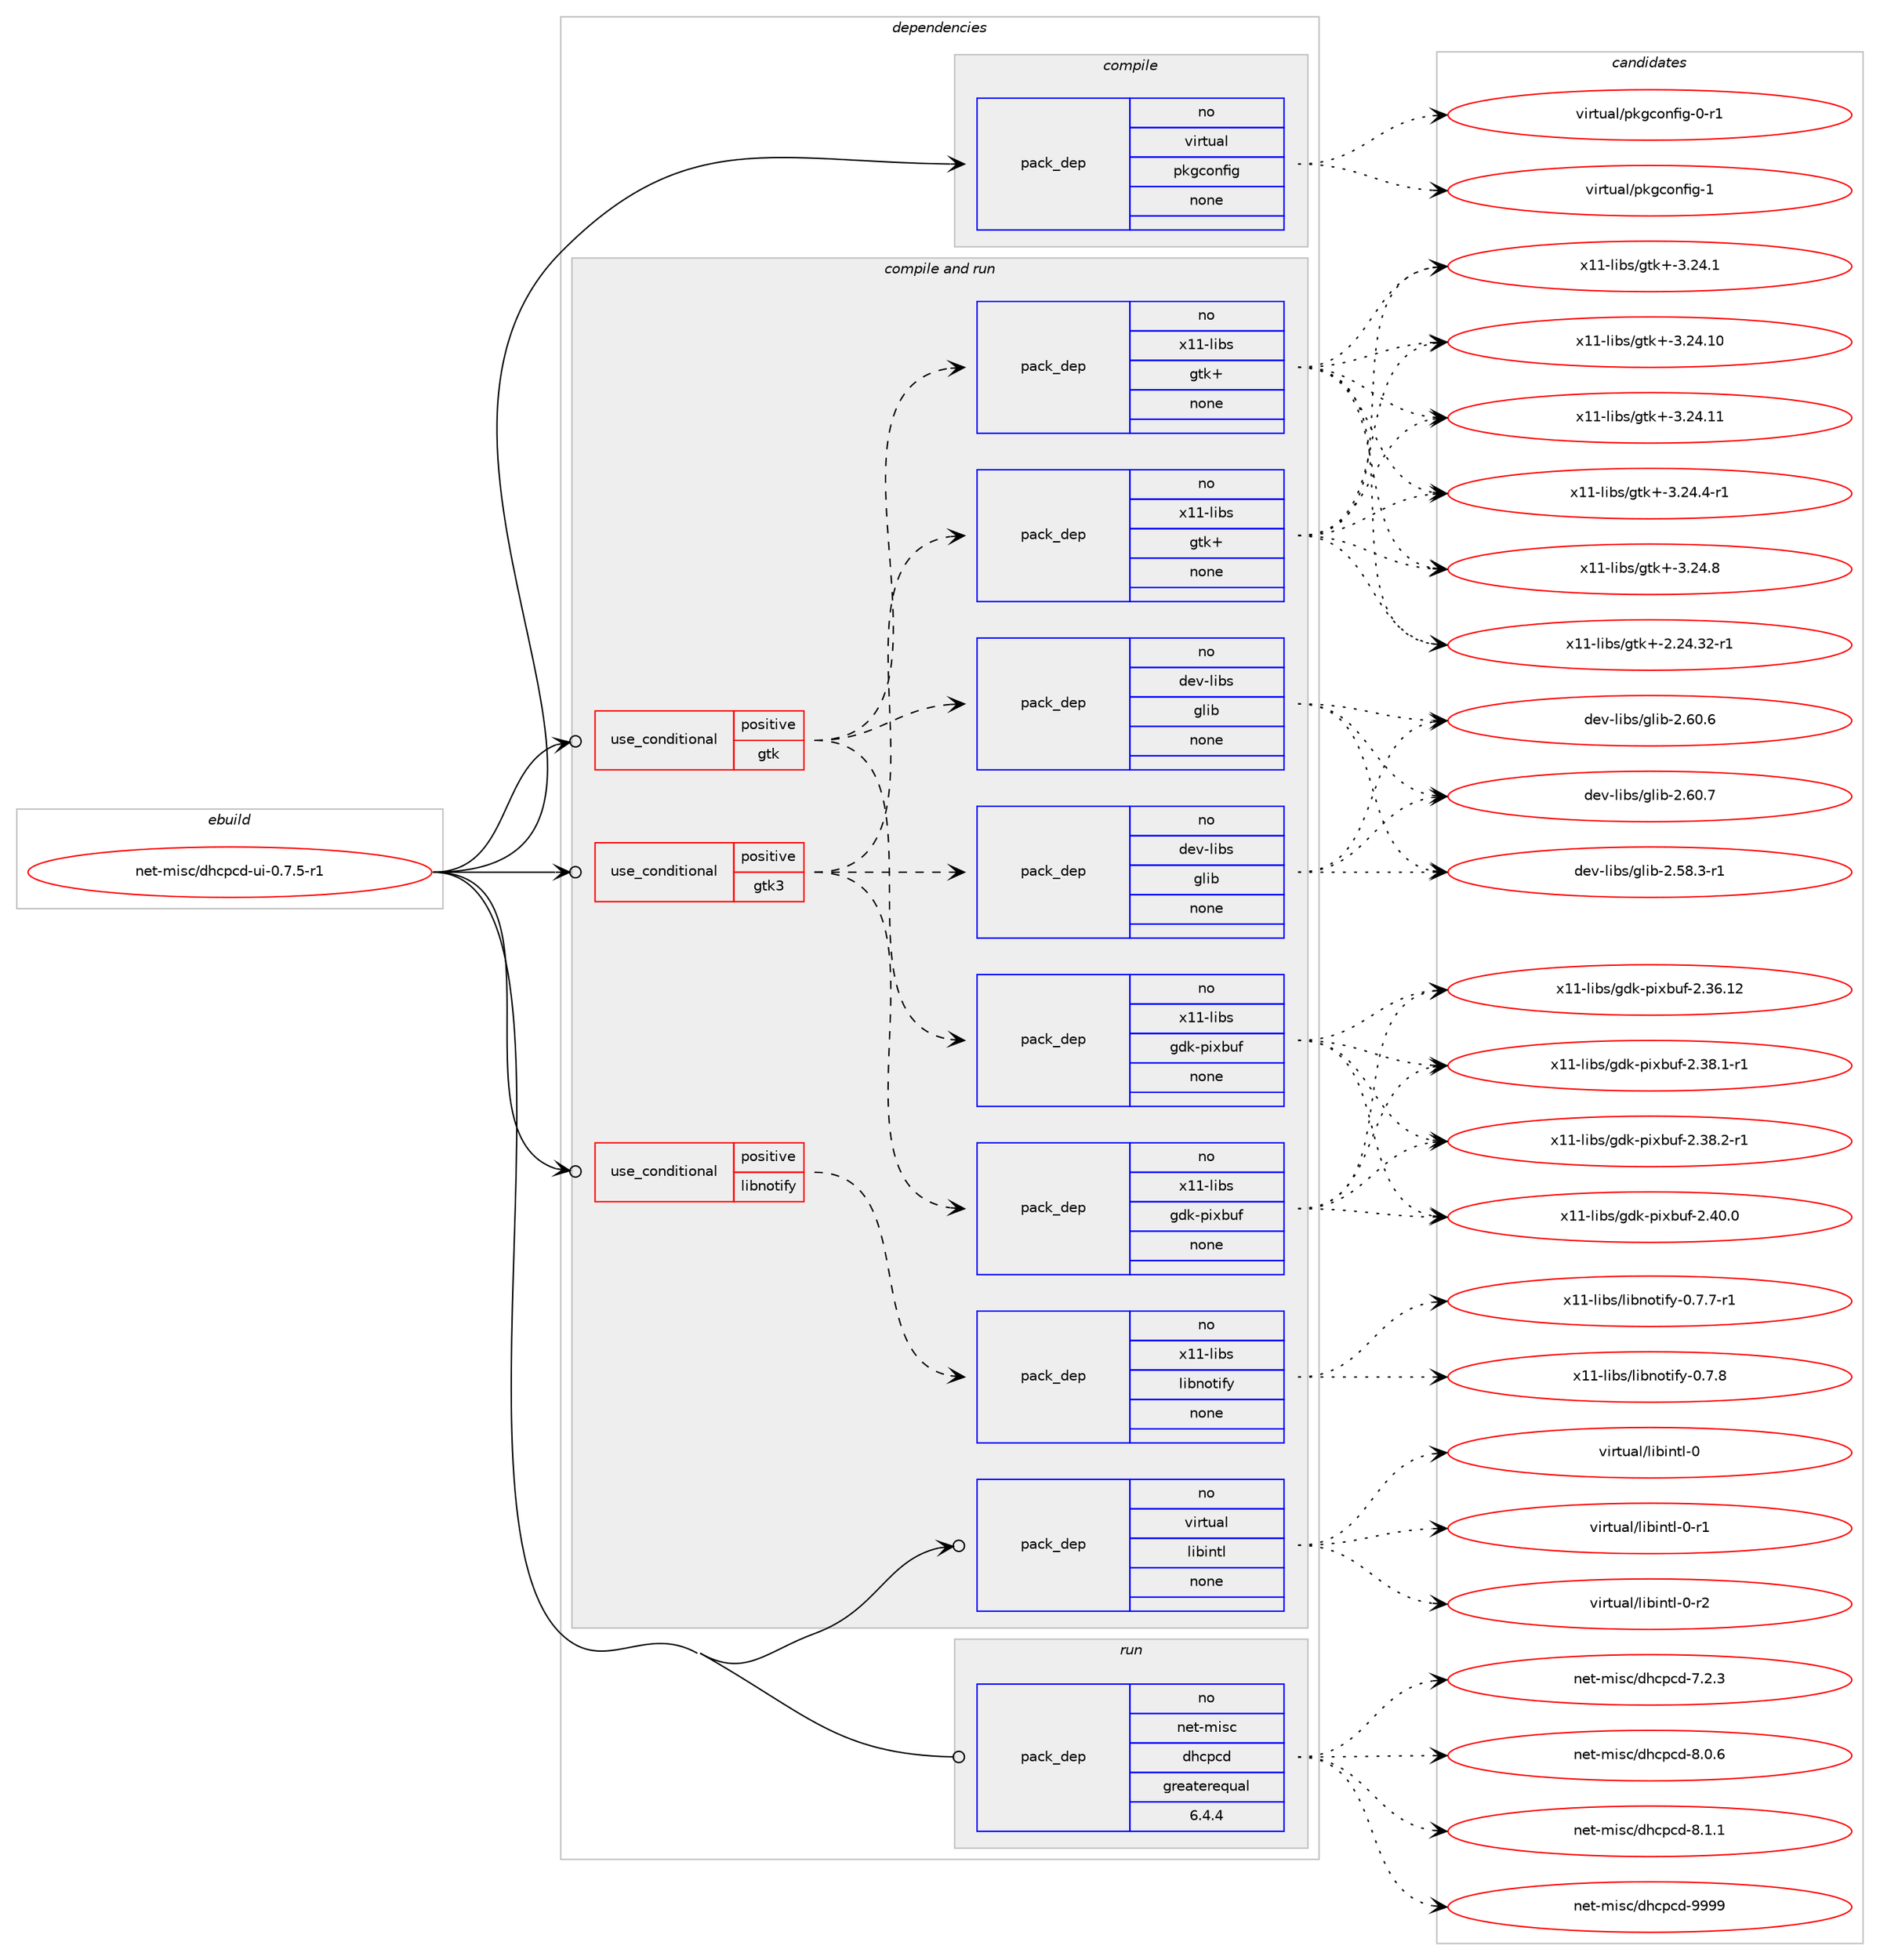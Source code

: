 digraph prolog {

# *************
# Graph options
# *************

newrank=true;
concentrate=true;
compound=true;
graph [rankdir=LR,fontname=Helvetica,fontsize=10,ranksep=1.5];#, ranksep=2.5, nodesep=0.2];
edge  [arrowhead=vee];
node  [fontname=Helvetica,fontsize=10];

# **********
# The ebuild
# **********

subgraph cluster_leftcol {
color=gray;
rank=same;
label=<<i>ebuild</i>>;
id [label="net-misc/dhcpcd-ui-0.7.5-r1", color=red, width=4, href="../net-misc/dhcpcd-ui-0.7.5-r1.svg"];
}

# ****************
# The dependencies
# ****************

subgraph cluster_midcol {
color=gray;
label=<<i>dependencies</i>>;
subgraph cluster_compile {
fillcolor="#eeeeee";
style=filled;
label=<<i>compile</i>>;
subgraph pack614903 {
dependency832530 [label=<<TABLE BORDER="0" CELLBORDER="1" CELLSPACING="0" CELLPADDING="4" WIDTH="220"><TR><TD ROWSPAN="6" CELLPADDING="30">pack_dep</TD></TR><TR><TD WIDTH="110">no</TD></TR><TR><TD>virtual</TD></TR><TR><TD>pkgconfig</TD></TR><TR><TD>none</TD></TR><TR><TD></TD></TR></TABLE>>, shape=none, color=blue];
}
id:e -> dependency832530:w [weight=20,style="solid",arrowhead="vee"];
}
subgraph cluster_compileandrun {
fillcolor="#eeeeee";
style=filled;
label=<<i>compile and run</i>>;
subgraph cond203021 {
dependency832531 [label=<<TABLE BORDER="0" CELLBORDER="1" CELLSPACING="0" CELLPADDING="4"><TR><TD ROWSPAN="3" CELLPADDING="10">use_conditional</TD></TR><TR><TD>positive</TD></TR><TR><TD>gtk</TD></TR></TABLE>>, shape=none, color=red];
subgraph pack614904 {
dependency832532 [label=<<TABLE BORDER="0" CELLBORDER="1" CELLSPACING="0" CELLPADDING="4" WIDTH="220"><TR><TD ROWSPAN="6" CELLPADDING="30">pack_dep</TD></TR><TR><TD WIDTH="110">no</TD></TR><TR><TD>dev-libs</TD></TR><TR><TD>glib</TD></TR><TR><TD>none</TD></TR><TR><TD></TD></TR></TABLE>>, shape=none, color=blue];
}
dependency832531:e -> dependency832532:w [weight=20,style="dashed",arrowhead="vee"];
subgraph pack614905 {
dependency832533 [label=<<TABLE BORDER="0" CELLBORDER="1" CELLSPACING="0" CELLPADDING="4" WIDTH="220"><TR><TD ROWSPAN="6" CELLPADDING="30">pack_dep</TD></TR><TR><TD WIDTH="110">no</TD></TR><TR><TD>x11-libs</TD></TR><TR><TD>gdk-pixbuf</TD></TR><TR><TD>none</TD></TR><TR><TD></TD></TR></TABLE>>, shape=none, color=blue];
}
dependency832531:e -> dependency832533:w [weight=20,style="dashed",arrowhead="vee"];
subgraph pack614906 {
dependency832534 [label=<<TABLE BORDER="0" CELLBORDER="1" CELLSPACING="0" CELLPADDING="4" WIDTH="220"><TR><TD ROWSPAN="6" CELLPADDING="30">pack_dep</TD></TR><TR><TD WIDTH="110">no</TD></TR><TR><TD>x11-libs</TD></TR><TR><TD>gtk+</TD></TR><TR><TD>none</TD></TR><TR><TD></TD></TR></TABLE>>, shape=none, color=blue];
}
dependency832531:e -> dependency832534:w [weight=20,style="dashed",arrowhead="vee"];
}
id:e -> dependency832531:w [weight=20,style="solid",arrowhead="odotvee"];
subgraph cond203022 {
dependency832535 [label=<<TABLE BORDER="0" CELLBORDER="1" CELLSPACING="0" CELLPADDING="4"><TR><TD ROWSPAN="3" CELLPADDING="10">use_conditional</TD></TR><TR><TD>positive</TD></TR><TR><TD>gtk3</TD></TR></TABLE>>, shape=none, color=red];
subgraph pack614907 {
dependency832536 [label=<<TABLE BORDER="0" CELLBORDER="1" CELLSPACING="0" CELLPADDING="4" WIDTH="220"><TR><TD ROWSPAN="6" CELLPADDING="30">pack_dep</TD></TR><TR><TD WIDTH="110">no</TD></TR><TR><TD>dev-libs</TD></TR><TR><TD>glib</TD></TR><TR><TD>none</TD></TR><TR><TD></TD></TR></TABLE>>, shape=none, color=blue];
}
dependency832535:e -> dependency832536:w [weight=20,style="dashed",arrowhead="vee"];
subgraph pack614908 {
dependency832537 [label=<<TABLE BORDER="0" CELLBORDER="1" CELLSPACING="0" CELLPADDING="4" WIDTH="220"><TR><TD ROWSPAN="6" CELLPADDING="30">pack_dep</TD></TR><TR><TD WIDTH="110">no</TD></TR><TR><TD>x11-libs</TD></TR><TR><TD>gdk-pixbuf</TD></TR><TR><TD>none</TD></TR><TR><TD></TD></TR></TABLE>>, shape=none, color=blue];
}
dependency832535:e -> dependency832537:w [weight=20,style="dashed",arrowhead="vee"];
subgraph pack614909 {
dependency832538 [label=<<TABLE BORDER="0" CELLBORDER="1" CELLSPACING="0" CELLPADDING="4" WIDTH="220"><TR><TD ROWSPAN="6" CELLPADDING="30">pack_dep</TD></TR><TR><TD WIDTH="110">no</TD></TR><TR><TD>x11-libs</TD></TR><TR><TD>gtk+</TD></TR><TR><TD>none</TD></TR><TR><TD></TD></TR></TABLE>>, shape=none, color=blue];
}
dependency832535:e -> dependency832538:w [weight=20,style="dashed",arrowhead="vee"];
}
id:e -> dependency832535:w [weight=20,style="solid",arrowhead="odotvee"];
subgraph cond203023 {
dependency832539 [label=<<TABLE BORDER="0" CELLBORDER="1" CELLSPACING="0" CELLPADDING="4"><TR><TD ROWSPAN="3" CELLPADDING="10">use_conditional</TD></TR><TR><TD>positive</TD></TR><TR><TD>libnotify</TD></TR></TABLE>>, shape=none, color=red];
subgraph pack614910 {
dependency832540 [label=<<TABLE BORDER="0" CELLBORDER="1" CELLSPACING="0" CELLPADDING="4" WIDTH="220"><TR><TD ROWSPAN="6" CELLPADDING="30">pack_dep</TD></TR><TR><TD WIDTH="110">no</TD></TR><TR><TD>x11-libs</TD></TR><TR><TD>libnotify</TD></TR><TR><TD>none</TD></TR><TR><TD></TD></TR></TABLE>>, shape=none, color=blue];
}
dependency832539:e -> dependency832540:w [weight=20,style="dashed",arrowhead="vee"];
}
id:e -> dependency832539:w [weight=20,style="solid",arrowhead="odotvee"];
subgraph pack614911 {
dependency832541 [label=<<TABLE BORDER="0" CELLBORDER="1" CELLSPACING="0" CELLPADDING="4" WIDTH="220"><TR><TD ROWSPAN="6" CELLPADDING="30">pack_dep</TD></TR><TR><TD WIDTH="110">no</TD></TR><TR><TD>virtual</TD></TR><TR><TD>libintl</TD></TR><TR><TD>none</TD></TR><TR><TD></TD></TR></TABLE>>, shape=none, color=blue];
}
id:e -> dependency832541:w [weight=20,style="solid",arrowhead="odotvee"];
}
subgraph cluster_run {
fillcolor="#eeeeee";
style=filled;
label=<<i>run</i>>;
subgraph pack614912 {
dependency832542 [label=<<TABLE BORDER="0" CELLBORDER="1" CELLSPACING="0" CELLPADDING="4" WIDTH="220"><TR><TD ROWSPAN="6" CELLPADDING="30">pack_dep</TD></TR><TR><TD WIDTH="110">no</TD></TR><TR><TD>net-misc</TD></TR><TR><TD>dhcpcd</TD></TR><TR><TD>greaterequal</TD></TR><TR><TD>6.4.4</TD></TR></TABLE>>, shape=none, color=blue];
}
id:e -> dependency832542:w [weight=20,style="solid",arrowhead="odot"];
}
}

# **************
# The candidates
# **************

subgraph cluster_choices {
rank=same;
color=gray;
label=<<i>candidates</i>>;

subgraph choice614903 {
color=black;
nodesep=1;
choice11810511411611797108471121071039911111010210510345484511449 [label="virtual/pkgconfig-0-r1", color=red, width=4,href="../virtual/pkgconfig-0-r1.svg"];
choice1181051141161179710847112107103991111101021051034549 [label="virtual/pkgconfig-1", color=red, width=4,href="../virtual/pkgconfig-1.svg"];
dependency832530:e -> choice11810511411611797108471121071039911111010210510345484511449:w [style=dotted,weight="100"];
dependency832530:e -> choice1181051141161179710847112107103991111101021051034549:w [style=dotted,weight="100"];
}
subgraph choice614904 {
color=black;
nodesep=1;
choice10010111845108105981154710310810598455046535646514511449 [label="dev-libs/glib-2.58.3-r1", color=red, width=4,href="../dev-libs/glib-2.58.3-r1.svg"];
choice1001011184510810598115471031081059845504654484654 [label="dev-libs/glib-2.60.6", color=red, width=4,href="../dev-libs/glib-2.60.6.svg"];
choice1001011184510810598115471031081059845504654484655 [label="dev-libs/glib-2.60.7", color=red, width=4,href="../dev-libs/glib-2.60.7.svg"];
dependency832532:e -> choice10010111845108105981154710310810598455046535646514511449:w [style=dotted,weight="100"];
dependency832532:e -> choice1001011184510810598115471031081059845504654484654:w [style=dotted,weight="100"];
dependency832532:e -> choice1001011184510810598115471031081059845504654484655:w [style=dotted,weight="100"];
}
subgraph choice614905 {
color=black;
nodesep=1;
choice120494945108105981154710310010745112105120981171024550465154464950 [label="x11-libs/gdk-pixbuf-2.36.12", color=red, width=4,href="../x11-libs/gdk-pixbuf-2.36.12.svg"];
choice12049494510810598115471031001074511210512098117102455046515646494511449 [label="x11-libs/gdk-pixbuf-2.38.1-r1", color=red, width=4,href="../x11-libs/gdk-pixbuf-2.38.1-r1.svg"];
choice12049494510810598115471031001074511210512098117102455046515646504511449 [label="x11-libs/gdk-pixbuf-2.38.2-r1", color=red, width=4,href="../x11-libs/gdk-pixbuf-2.38.2-r1.svg"];
choice1204949451081059811547103100107451121051209811710245504652484648 [label="x11-libs/gdk-pixbuf-2.40.0", color=red, width=4,href="../x11-libs/gdk-pixbuf-2.40.0.svg"];
dependency832533:e -> choice120494945108105981154710310010745112105120981171024550465154464950:w [style=dotted,weight="100"];
dependency832533:e -> choice12049494510810598115471031001074511210512098117102455046515646494511449:w [style=dotted,weight="100"];
dependency832533:e -> choice12049494510810598115471031001074511210512098117102455046515646504511449:w [style=dotted,weight="100"];
dependency832533:e -> choice1204949451081059811547103100107451121051209811710245504652484648:w [style=dotted,weight="100"];
}
subgraph choice614906 {
color=black;
nodesep=1;
choice12049494510810598115471031161074345504650524651504511449 [label="x11-libs/gtk+-2.24.32-r1", color=red, width=4,href="../x11-libs/gtk+-2.24.32-r1.svg"];
choice12049494510810598115471031161074345514650524649 [label="x11-libs/gtk+-3.24.1", color=red, width=4,href="../x11-libs/gtk+-3.24.1.svg"];
choice1204949451081059811547103116107434551465052464948 [label="x11-libs/gtk+-3.24.10", color=red, width=4,href="../x11-libs/gtk+-3.24.10.svg"];
choice1204949451081059811547103116107434551465052464949 [label="x11-libs/gtk+-3.24.11", color=red, width=4,href="../x11-libs/gtk+-3.24.11.svg"];
choice120494945108105981154710311610743455146505246524511449 [label="x11-libs/gtk+-3.24.4-r1", color=red, width=4,href="../x11-libs/gtk+-3.24.4-r1.svg"];
choice12049494510810598115471031161074345514650524656 [label="x11-libs/gtk+-3.24.8", color=red, width=4,href="../x11-libs/gtk+-3.24.8.svg"];
dependency832534:e -> choice12049494510810598115471031161074345504650524651504511449:w [style=dotted,weight="100"];
dependency832534:e -> choice12049494510810598115471031161074345514650524649:w [style=dotted,weight="100"];
dependency832534:e -> choice1204949451081059811547103116107434551465052464948:w [style=dotted,weight="100"];
dependency832534:e -> choice1204949451081059811547103116107434551465052464949:w [style=dotted,weight="100"];
dependency832534:e -> choice120494945108105981154710311610743455146505246524511449:w [style=dotted,weight="100"];
dependency832534:e -> choice12049494510810598115471031161074345514650524656:w [style=dotted,weight="100"];
}
subgraph choice614907 {
color=black;
nodesep=1;
choice10010111845108105981154710310810598455046535646514511449 [label="dev-libs/glib-2.58.3-r1", color=red, width=4,href="../dev-libs/glib-2.58.3-r1.svg"];
choice1001011184510810598115471031081059845504654484654 [label="dev-libs/glib-2.60.6", color=red, width=4,href="../dev-libs/glib-2.60.6.svg"];
choice1001011184510810598115471031081059845504654484655 [label="dev-libs/glib-2.60.7", color=red, width=4,href="../dev-libs/glib-2.60.7.svg"];
dependency832536:e -> choice10010111845108105981154710310810598455046535646514511449:w [style=dotted,weight="100"];
dependency832536:e -> choice1001011184510810598115471031081059845504654484654:w [style=dotted,weight="100"];
dependency832536:e -> choice1001011184510810598115471031081059845504654484655:w [style=dotted,weight="100"];
}
subgraph choice614908 {
color=black;
nodesep=1;
choice120494945108105981154710310010745112105120981171024550465154464950 [label="x11-libs/gdk-pixbuf-2.36.12", color=red, width=4,href="../x11-libs/gdk-pixbuf-2.36.12.svg"];
choice12049494510810598115471031001074511210512098117102455046515646494511449 [label="x11-libs/gdk-pixbuf-2.38.1-r1", color=red, width=4,href="../x11-libs/gdk-pixbuf-2.38.1-r1.svg"];
choice12049494510810598115471031001074511210512098117102455046515646504511449 [label="x11-libs/gdk-pixbuf-2.38.2-r1", color=red, width=4,href="../x11-libs/gdk-pixbuf-2.38.2-r1.svg"];
choice1204949451081059811547103100107451121051209811710245504652484648 [label="x11-libs/gdk-pixbuf-2.40.0", color=red, width=4,href="../x11-libs/gdk-pixbuf-2.40.0.svg"];
dependency832537:e -> choice120494945108105981154710310010745112105120981171024550465154464950:w [style=dotted,weight="100"];
dependency832537:e -> choice12049494510810598115471031001074511210512098117102455046515646494511449:w [style=dotted,weight="100"];
dependency832537:e -> choice12049494510810598115471031001074511210512098117102455046515646504511449:w [style=dotted,weight="100"];
dependency832537:e -> choice1204949451081059811547103100107451121051209811710245504652484648:w [style=dotted,weight="100"];
}
subgraph choice614909 {
color=black;
nodesep=1;
choice12049494510810598115471031161074345504650524651504511449 [label="x11-libs/gtk+-2.24.32-r1", color=red, width=4,href="../x11-libs/gtk+-2.24.32-r1.svg"];
choice12049494510810598115471031161074345514650524649 [label="x11-libs/gtk+-3.24.1", color=red, width=4,href="../x11-libs/gtk+-3.24.1.svg"];
choice1204949451081059811547103116107434551465052464948 [label="x11-libs/gtk+-3.24.10", color=red, width=4,href="../x11-libs/gtk+-3.24.10.svg"];
choice1204949451081059811547103116107434551465052464949 [label="x11-libs/gtk+-3.24.11", color=red, width=4,href="../x11-libs/gtk+-3.24.11.svg"];
choice120494945108105981154710311610743455146505246524511449 [label="x11-libs/gtk+-3.24.4-r1", color=red, width=4,href="../x11-libs/gtk+-3.24.4-r1.svg"];
choice12049494510810598115471031161074345514650524656 [label="x11-libs/gtk+-3.24.8", color=red, width=4,href="../x11-libs/gtk+-3.24.8.svg"];
dependency832538:e -> choice12049494510810598115471031161074345504650524651504511449:w [style=dotted,weight="100"];
dependency832538:e -> choice12049494510810598115471031161074345514650524649:w [style=dotted,weight="100"];
dependency832538:e -> choice1204949451081059811547103116107434551465052464948:w [style=dotted,weight="100"];
dependency832538:e -> choice1204949451081059811547103116107434551465052464949:w [style=dotted,weight="100"];
dependency832538:e -> choice120494945108105981154710311610743455146505246524511449:w [style=dotted,weight="100"];
dependency832538:e -> choice12049494510810598115471031161074345514650524656:w [style=dotted,weight="100"];
}
subgraph choice614910 {
color=black;
nodesep=1;
choice1204949451081059811547108105981101111161051021214548465546554511449 [label="x11-libs/libnotify-0.7.7-r1", color=red, width=4,href="../x11-libs/libnotify-0.7.7-r1.svg"];
choice120494945108105981154710810598110111116105102121454846554656 [label="x11-libs/libnotify-0.7.8", color=red, width=4,href="../x11-libs/libnotify-0.7.8.svg"];
dependency832540:e -> choice1204949451081059811547108105981101111161051021214548465546554511449:w [style=dotted,weight="100"];
dependency832540:e -> choice120494945108105981154710810598110111116105102121454846554656:w [style=dotted,weight="100"];
}
subgraph choice614911 {
color=black;
nodesep=1;
choice1181051141161179710847108105981051101161084548 [label="virtual/libintl-0", color=red, width=4,href="../virtual/libintl-0.svg"];
choice11810511411611797108471081059810511011610845484511449 [label="virtual/libintl-0-r1", color=red, width=4,href="../virtual/libintl-0-r1.svg"];
choice11810511411611797108471081059810511011610845484511450 [label="virtual/libintl-0-r2", color=red, width=4,href="../virtual/libintl-0-r2.svg"];
dependency832541:e -> choice1181051141161179710847108105981051101161084548:w [style=dotted,weight="100"];
dependency832541:e -> choice11810511411611797108471081059810511011610845484511449:w [style=dotted,weight="100"];
dependency832541:e -> choice11810511411611797108471081059810511011610845484511450:w [style=dotted,weight="100"];
}
subgraph choice614912 {
color=black;
nodesep=1;
choice1101011164510910511599471001049911299100455546504651 [label="net-misc/dhcpcd-7.2.3", color=red, width=4,href="../net-misc/dhcpcd-7.2.3.svg"];
choice1101011164510910511599471001049911299100455646484654 [label="net-misc/dhcpcd-8.0.6", color=red, width=4,href="../net-misc/dhcpcd-8.0.6.svg"];
choice1101011164510910511599471001049911299100455646494649 [label="net-misc/dhcpcd-8.1.1", color=red, width=4,href="../net-misc/dhcpcd-8.1.1.svg"];
choice11010111645109105115994710010499112991004557575757 [label="net-misc/dhcpcd-9999", color=red, width=4,href="../net-misc/dhcpcd-9999.svg"];
dependency832542:e -> choice1101011164510910511599471001049911299100455546504651:w [style=dotted,weight="100"];
dependency832542:e -> choice1101011164510910511599471001049911299100455646484654:w [style=dotted,weight="100"];
dependency832542:e -> choice1101011164510910511599471001049911299100455646494649:w [style=dotted,weight="100"];
dependency832542:e -> choice11010111645109105115994710010499112991004557575757:w [style=dotted,weight="100"];
}
}

}
